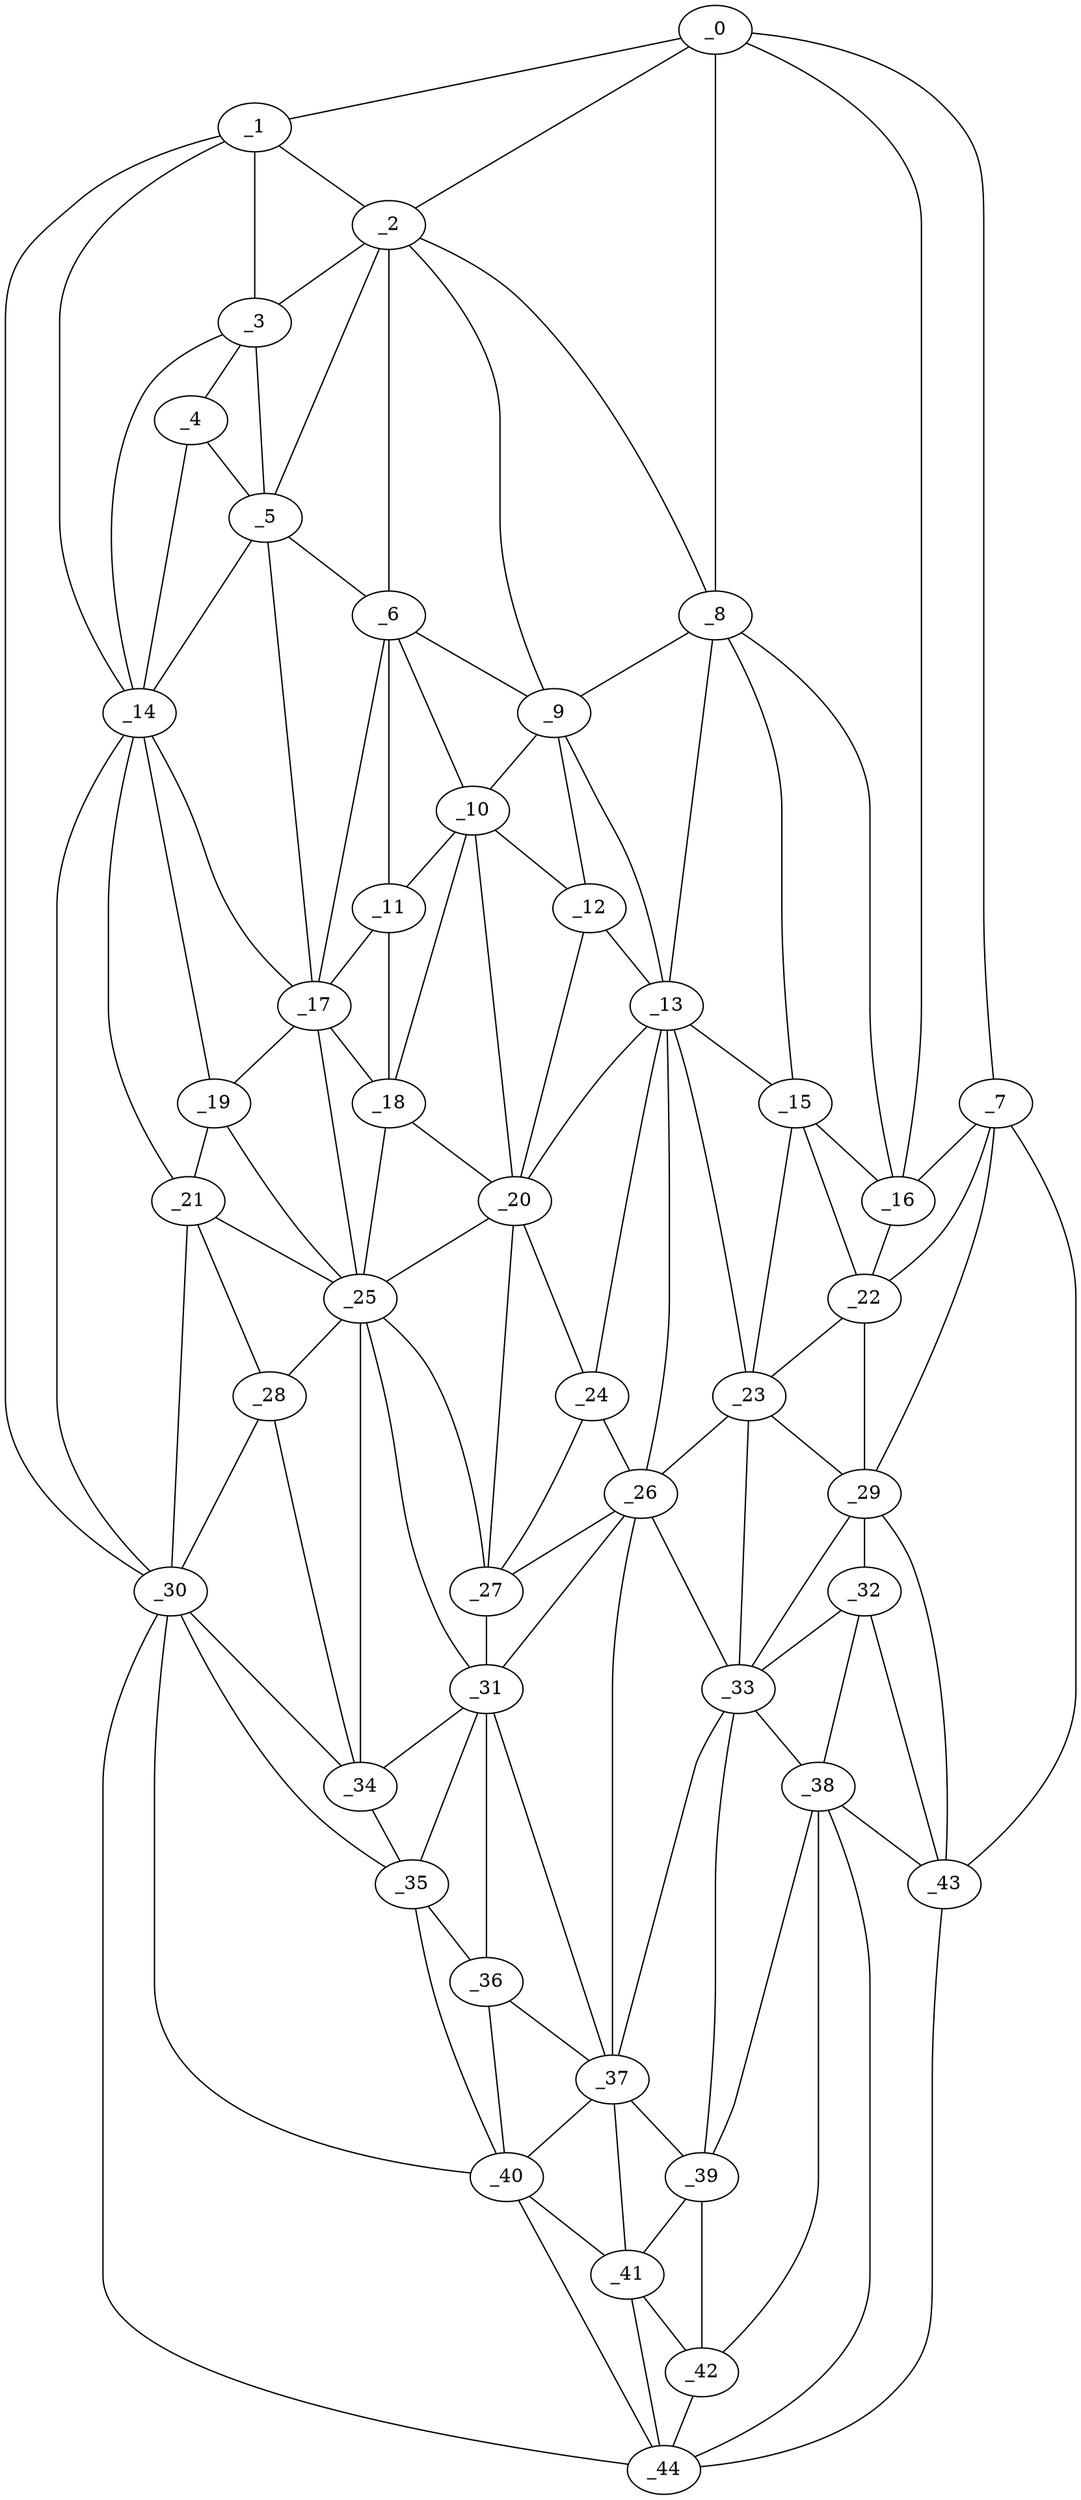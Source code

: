 graph "obj31__255.gxl" {
	_0	 [x=13,
		y=72];
	_1	 [x=14,
		y=8];
	_0 -- _1	 [valence=1];
	_2	 [x=15,
		y=21];
	_0 -- _2	 [valence=1];
	_7	 [x=43,
		y=126];
	_0 -- _7	 [valence=1];
	_8	 [x=45,
		y=57];
	_0 -- _8	 [valence=2];
	_16	 [x=57,
		y=96];
	_0 -- _16	 [valence=1];
	_1 -- _2	 [valence=2];
	_3	 [x=25,
		y=12];
	_1 -- _3	 [valence=1];
	_14	 [x=56,
		y=6];
	_1 -- _14	 [valence=2];
	_30	 [x=81,
		y=2];
	_1 -- _30	 [valence=1];
	_2 -- _3	 [valence=2];
	_5	 [x=38,
		y=21];
	_2 -- _5	 [valence=2];
	_6	 [x=42,
		y=26];
	_2 -- _6	 [valence=2];
	_2 -- _8	 [valence=2];
	_9	 [x=47,
		y=43];
	_2 -- _9	 [valence=2];
	_4	 [x=35,
		y=15];
	_3 -- _4	 [valence=1];
	_3 -- _5	 [valence=1];
	_3 -- _14	 [valence=2];
	_4 -- _5	 [valence=2];
	_4 -- _14	 [valence=2];
	_5 -- _6	 [valence=1];
	_5 -- _14	 [valence=2];
	_17	 [x=60,
		y=16];
	_5 -- _17	 [valence=2];
	_6 -- _9	 [valence=2];
	_10	 [x=49,
		y=36];
	_6 -- _10	 [valence=1];
	_11	 [x=51,
		y=28];
	_6 -- _11	 [valence=2];
	_6 -- _17	 [valence=2];
	_7 -- _16	 [valence=2];
	_22	 [x=71,
		y=95];
	_7 -- _22	 [valence=2];
	_29	 [x=79,
		y=94];
	_7 -- _29	 [valence=2];
	_43	 [x=115,
		y=117];
	_7 -- _43	 [valence=1];
	_8 -- _9	 [valence=2];
	_13	 [x=54,
		y=50];
	_8 -- _13	 [valence=1];
	_15	 [x=57,
		y=60];
	_8 -- _15	 [valence=2];
	_8 -- _16	 [valence=1];
	_9 -- _10	 [valence=2];
	_12	 [x=53,
		y=43];
	_9 -- _12	 [valence=2];
	_9 -- _13	 [valence=2];
	_10 -- _11	 [valence=2];
	_10 -- _12	 [valence=2];
	_18	 [x=62,
		y=27];
	_10 -- _18	 [valence=2];
	_20	 [x=67,
		y=33];
	_10 -- _20	 [valence=1];
	_11 -- _17	 [valence=1];
	_11 -- _18	 [valence=1];
	_12 -- _13	 [valence=2];
	_12 -- _20	 [valence=2];
	_13 -- _15	 [valence=1];
	_13 -- _20	 [valence=2];
	_23	 [x=72,
		y=58];
	_13 -- _23	 [valence=2];
	_24	 [x=73,
		y=35];
	_13 -- _24	 [valence=2];
	_26	 [x=77,
		y=39];
	_13 -- _26	 [valence=2];
	_14 -- _17	 [valence=2];
	_19	 [x=67,
		y=6];
	_14 -- _19	 [valence=2];
	_21	 [x=71,
		y=5];
	_14 -- _21	 [valence=2];
	_14 -- _30	 [valence=2];
	_15 -- _16	 [valence=2];
	_15 -- _22	 [valence=2];
	_15 -- _23	 [valence=2];
	_16 -- _22	 [valence=1];
	_17 -- _18	 [valence=2];
	_17 -- _19	 [valence=2];
	_25	 [x=74,
		y=20];
	_17 -- _25	 [valence=2];
	_18 -- _20	 [valence=2];
	_18 -- _25	 [valence=2];
	_19 -- _21	 [valence=2];
	_19 -- _25	 [valence=2];
	_20 -- _24	 [valence=2];
	_20 -- _25	 [valence=2];
	_27	 [x=78,
		y=30];
	_20 -- _27	 [valence=2];
	_21 -- _25	 [valence=2];
	_28	 [x=79,
		y=12];
	_21 -- _28	 [valence=2];
	_21 -- _30	 [valence=1];
	_22 -- _23	 [valence=2];
	_22 -- _29	 [valence=2];
	_23 -- _26	 [valence=2];
	_23 -- _29	 [valence=2];
	_33	 [x=88,
		y=58];
	_23 -- _33	 [valence=2];
	_24 -- _26	 [valence=2];
	_24 -- _27	 [valence=2];
	_25 -- _27	 [valence=2];
	_25 -- _28	 [valence=2];
	_31	 [x=82,
		y=29];
	_25 -- _31	 [valence=2];
	_34	 [x=89,
		y=19];
	_25 -- _34	 [valence=1];
	_26 -- _27	 [valence=2];
	_26 -- _31	 [valence=2];
	_26 -- _33	 [valence=2];
	_37	 [x=98,
		y=44];
	_26 -- _37	 [valence=1];
	_27 -- _31	 [valence=1];
	_28 -- _30	 [valence=2];
	_28 -- _34	 [valence=2];
	_32	 [x=87,
		y=93];
	_29 -- _32	 [valence=2];
	_29 -- _33	 [valence=1];
	_29 -- _43	 [valence=1];
	_30 -- _34	 [valence=1];
	_35	 [x=93,
		y=23];
	_30 -- _35	 [valence=2];
	_40	 [x=101,
		y=33];
	_30 -- _40	 [valence=1];
	_44	 [x=116,
		y=50];
	_30 -- _44	 [valence=1];
	_31 -- _34	 [valence=1];
	_31 -- _35	 [valence=2];
	_36	 [x=98,
		y=30];
	_31 -- _36	 [valence=1];
	_31 -- _37	 [valence=2];
	_32 -- _33	 [valence=2];
	_38	 [x=98,
		y=94];
	_32 -- _38	 [valence=2];
	_32 -- _43	 [valence=2];
	_33 -- _37	 [valence=2];
	_33 -- _38	 [valence=2];
	_39	 [x=100,
		y=56];
	_33 -- _39	 [valence=2];
	_34 -- _35	 [valence=2];
	_35 -- _36	 [valence=1];
	_35 -- _40	 [valence=2];
	_36 -- _37	 [valence=2];
	_36 -- _40	 [valence=2];
	_37 -- _39	 [valence=2];
	_37 -- _40	 [valence=2];
	_41	 [x=108,
		y=44];
	_37 -- _41	 [valence=2];
	_38 -- _39	 [valence=2];
	_42	 [x=108,
		y=55];
	_38 -- _42	 [valence=1];
	_38 -- _43	 [valence=2];
	_38 -- _44	 [valence=1];
	_39 -- _41	 [valence=1];
	_39 -- _42	 [valence=2];
	_40 -- _41	 [valence=2];
	_40 -- _44	 [valence=1];
	_41 -- _42	 [valence=2];
	_41 -- _44	 [valence=2];
	_42 -- _44	 [valence=1];
	_43 -- _44	 [valence=1];
}
